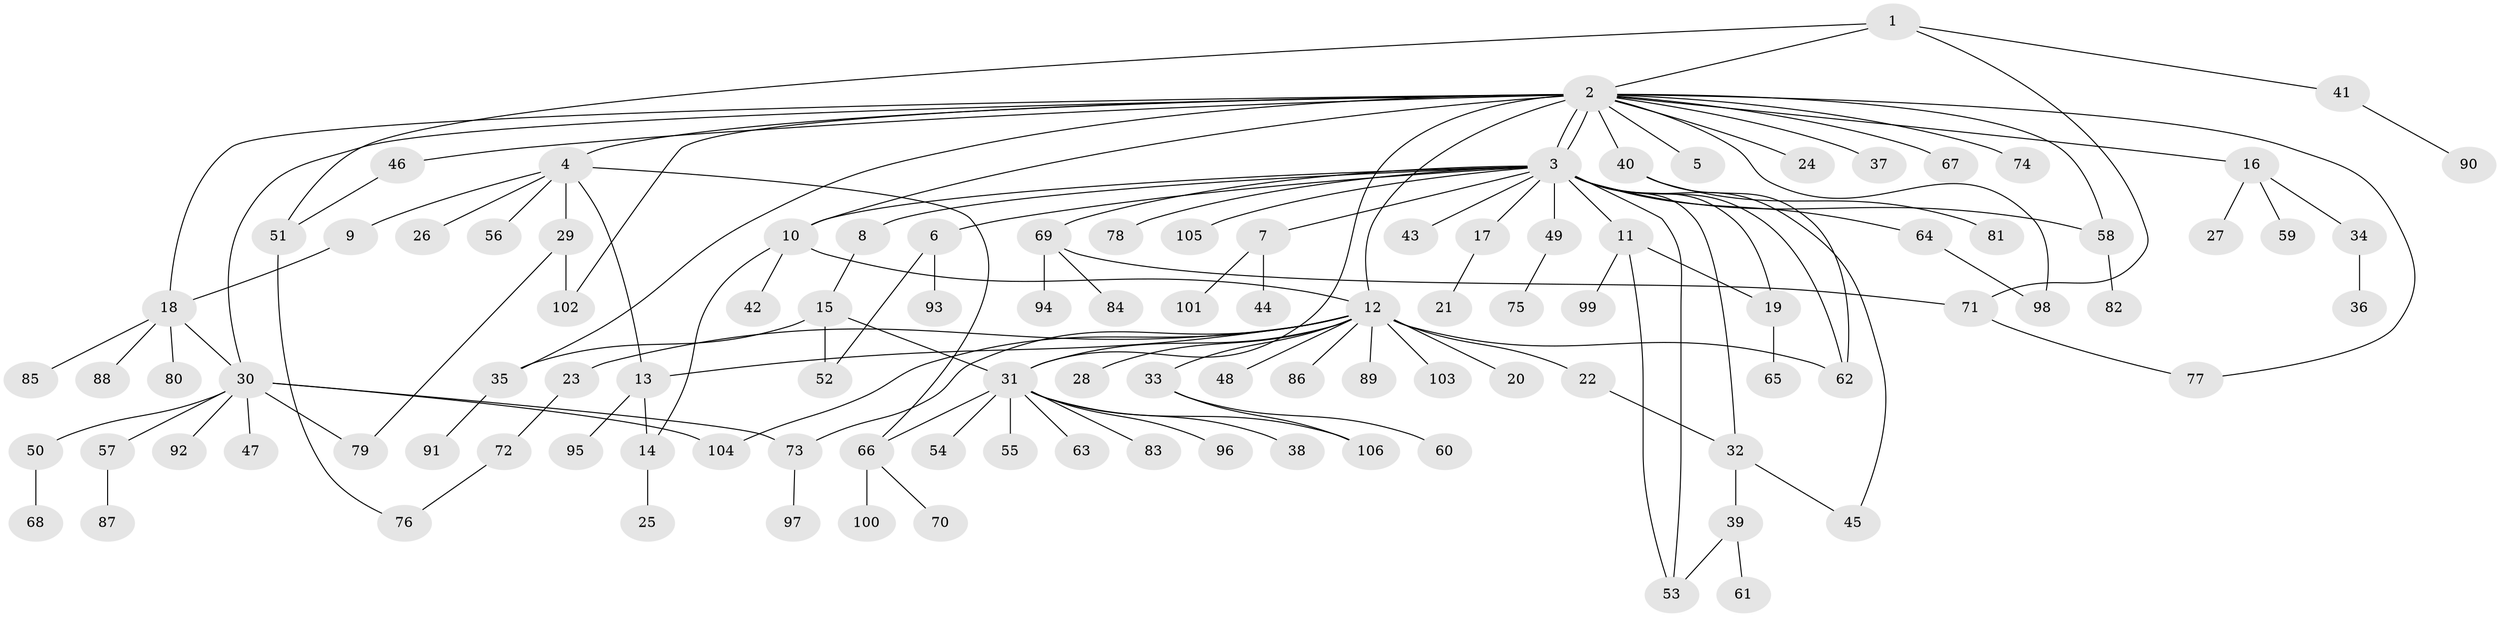 // Generated by graph-tools (version 1.1) at 2025/11/02/27/25 16:11:15]
// undirected, 106 vertices, 135 edges
graph export_dot {
graph [start="1"]
  node [color=gray90,style=filled];
  1;
  2;
  3;
  4;
  5;
  6;
  7;
  8;
  9;
  10;
  11;
  12;
  13;
  14;
  15;
  16;
  17;
  18;
  19;
  20;
  21;
  22;
  23;
  24;
  25;
  26;
  27;
  28;
  29;
  30;
  31;
  32;
  33;
  34;
  35;
  36;
  37;
  38;
  39;
  40;
  41;
  42;
  43;
  44;
  45;
  46;
  47;
  48;
  49;
  50;
  51;
  52;
  53;
  54;
  55;
  56;
  57;
  58;
  59;
  60;
  61;
  62;
  63;
  64;
  65;
  66;
  67;
  68;
  69;
  70;
  71;
  72;
  73;
  74;
  75;
  76;
  77;
  78;
  79;
  80;
  81;
  82;
  83;
  84;
  85;
  86;
  87;
  88;
  89;
  90;
  91;
  92;
  93;
  94;
  95;
  96;
  97;
  98;
  99;
  100;
  101;
  102;
  103;
  104;
  105;
  106;
  1 -- 2;
  1 -- 41;
  1 -- 51;
  1 -- 71;
  2 -- 3;
  2 -- 3;
  2 -- 4;
  2 -- 5;
  2 -- 10;
  2 -- 12;
  2 -- 16;
  2 -- 18;
  2 -- 24;
  2 -- 30;
  2 -- 31;
  2 -- 35;
  2 -- 37;
  2 -- 40;
  2 -- 46;
  2 -- 58;
  2 -- 67;
  2 -- 74;
  2 -- 77;
  2 -- 98;
  2 -- 102;
  3 -- 6;
  3 -- 7;
  3 -- 8;
  3 -- 10;
  3 -- 11;
  3 -- 17;
  3 -- 19;
  3 -- 32;
  3 -- 43;
  3 -- 45;
  3 -- 49;
  3 -- 53;
  3 -- 58;
  3 -- 62;
  3 -- 64;
  3 -- 69;
  3 -- 78;
  3 -- 105;
  4 -- 9;
  4 -- 13;
  4 -- 26;
  4 -- 29;
  4 -- 56;
  4 -- 66;
  6 -- 52;
  6 -- 93;
  7 -- 44;
  7 -- 101;
  8 -- 15;
  9 -- 18;
  10 -- 12;
  10 -- 14;
  10 -- 42;
  11 -- 19;
  11 -- 53;
  11 -- 99;
  12 -- 13;
  12 -- 20;
  12 -- 22;
  12 -- 23;
  12 -- 28;
  12 -- 31;
  12 -- 33;
  12 -- 48;
  12 -- 62;
  12 -- 73;
  12 -- 86;
  12 -- 89;
  12 -- 103;
  12 -- 104;
  13 -- 14;
  13 -- 95;
  14 -- 25;
  15 -- 31;
  15 -- 35;
  15 -- 52;
  16 -- 27;
  16 -- 34;
  16 -- 59;
  17 -- 21;
  18 -- 30;
  18 -- 80;
  18 -- 85;
  18 -- 88;
  19 -- 65;
  22 -- 32;
  23 -- 72;
  29 -- 79;
  29 -- 102;
  30 -- 47;
  30 -- 50;
  30 -- 57;
  30 -- 73;
  30 -- 79;
  30 -- 92;
  30 -- 104;
  31 -- 38;
  31 -- 54;
  31 -- 55;
  31 -- 63;
  31 -- 66;
  31 -- 83;
  31 -- 96;
  31 -- 106;
  32 -- 39;
  32 -- 45;
  33 -- 60;
  33 -- 106;
  34 -- 36;
  35 -- 91;
  39 -- 53;
  39 -- 61;
  40 -- 62;
  40 -- 81;
  41 -- 90;
  46 -- 51;
  49 -- 75;
  50 -- 68;
  51 -- 76;
  57 -- 87;
  58 -- 82;
  64 -- 98;
  66 -- 70;
  66 -- 100;
  69 -- 71;
  69 -- 84;
  69 -- 94;
  71 -- 77;
  72 -- 76;
  73 -- 97;
}
